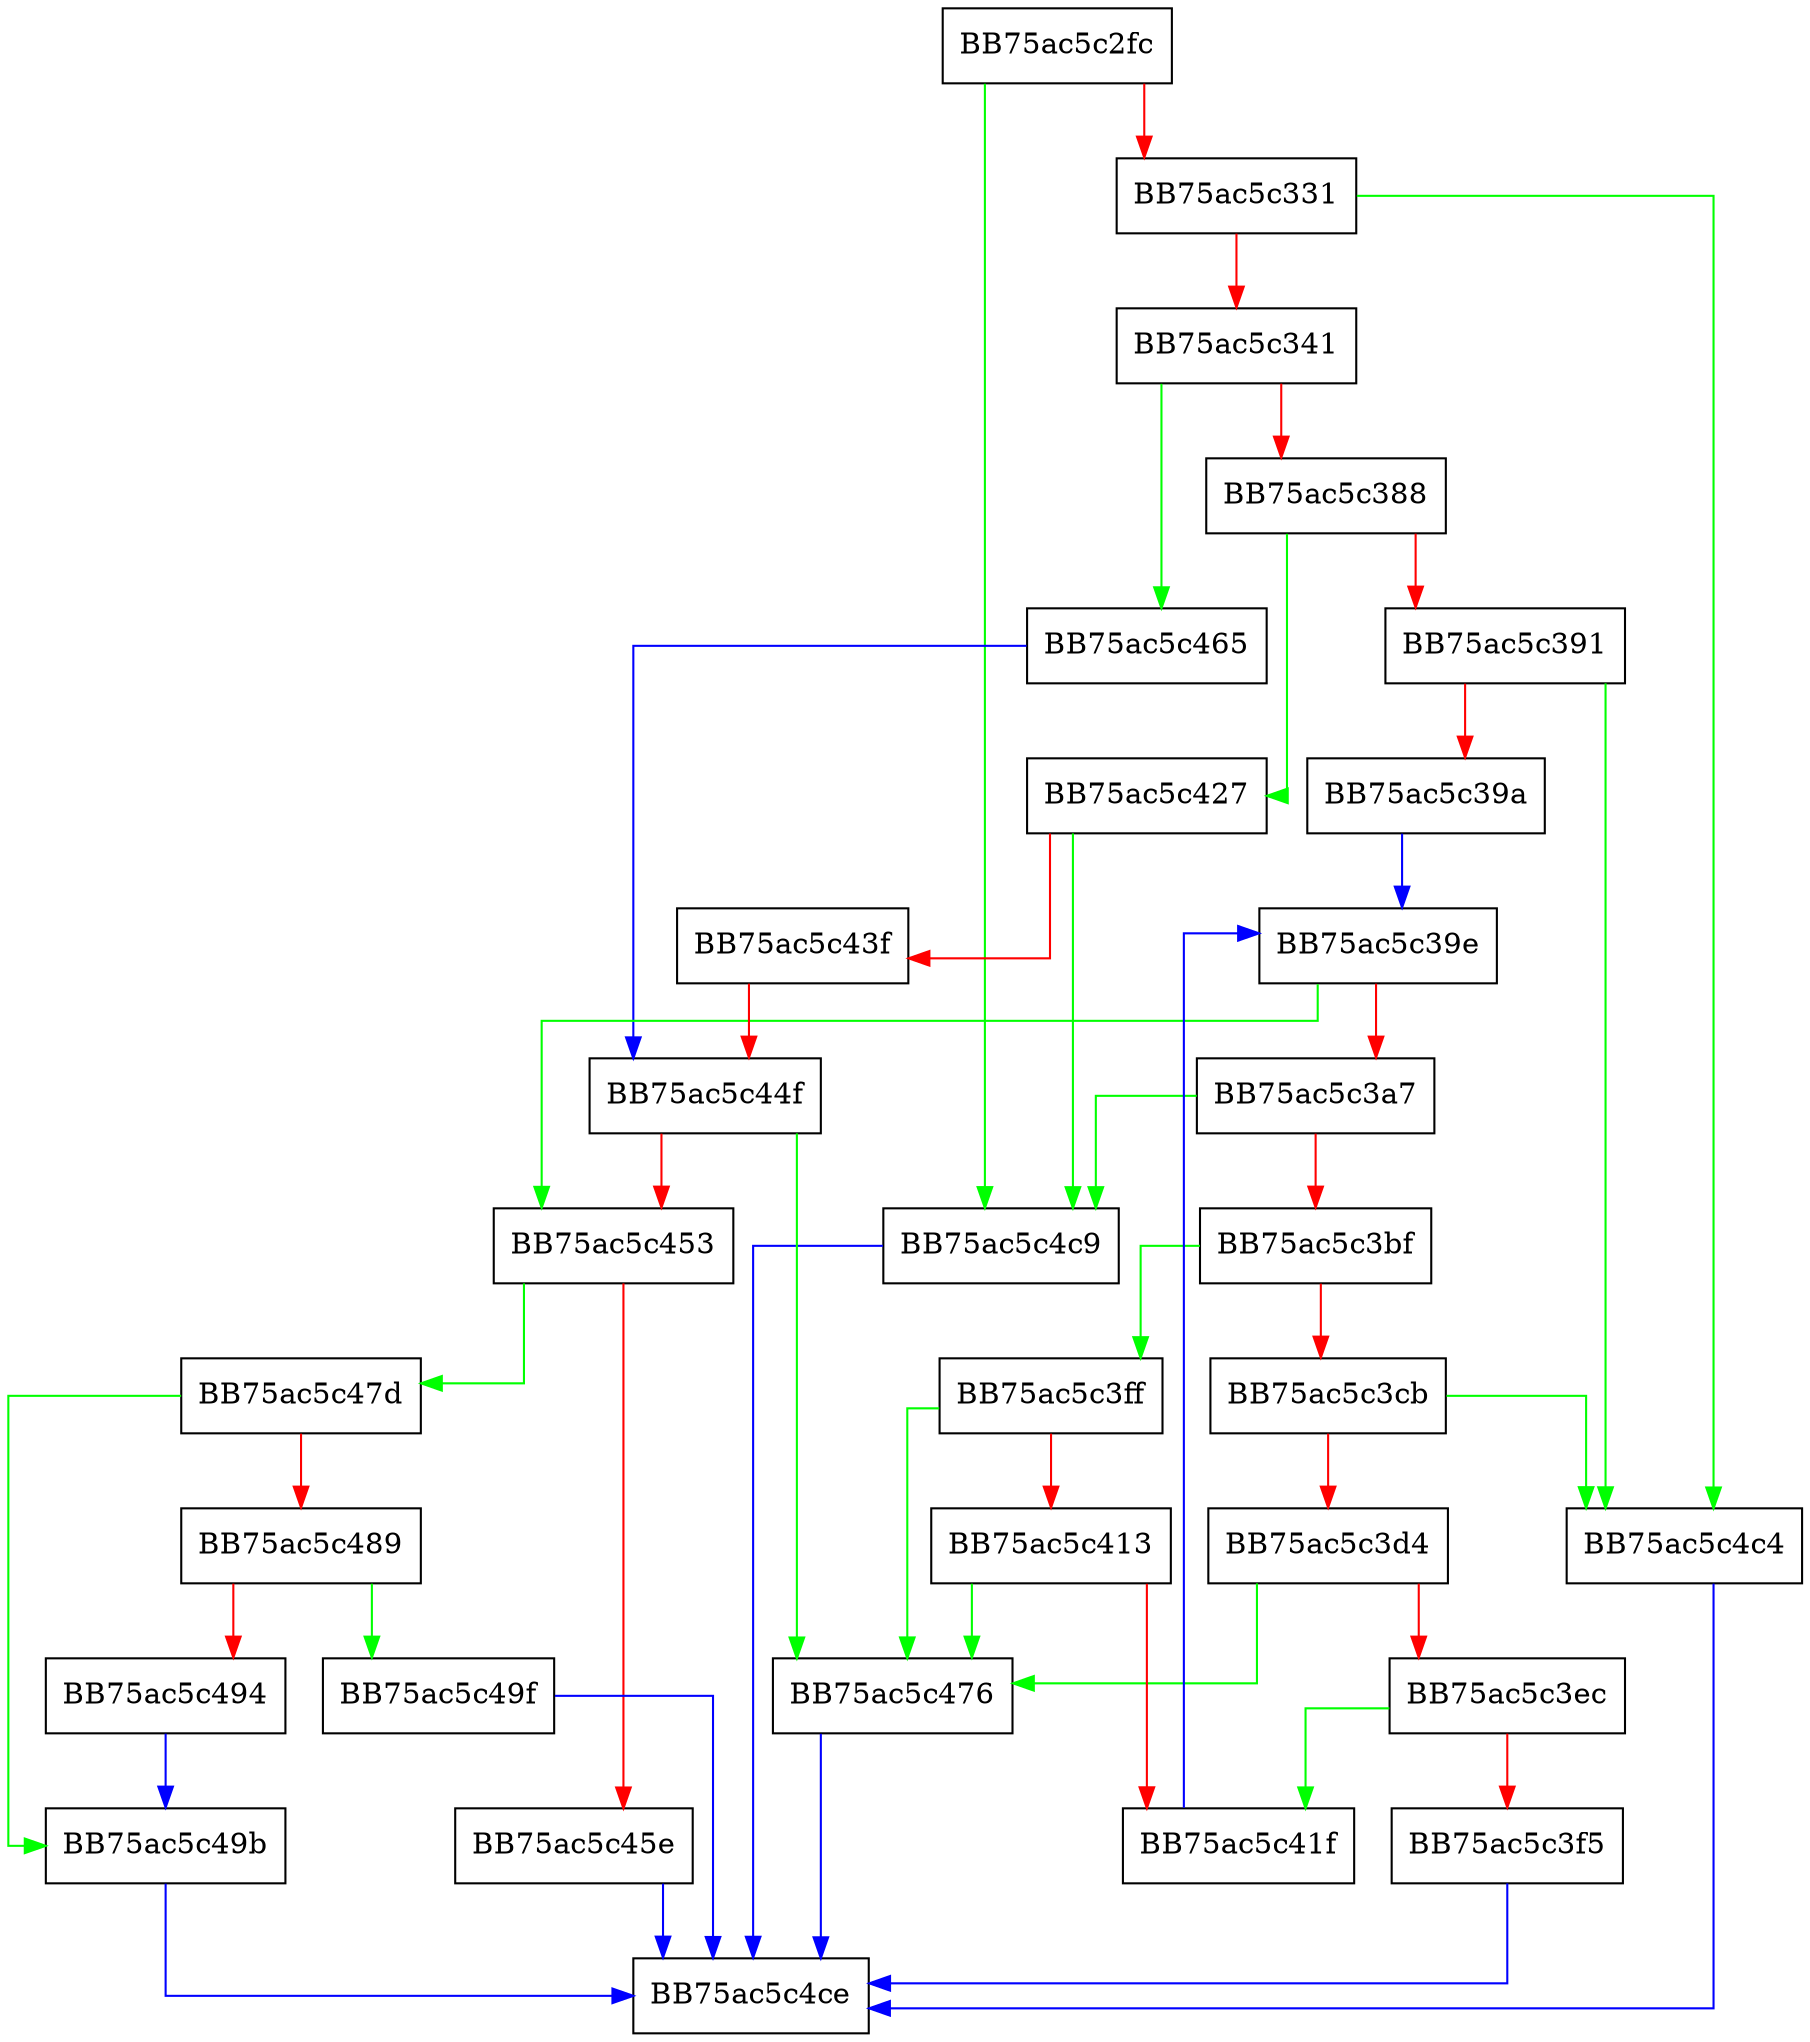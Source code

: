 digraph DecompressSector {
  node [shape="box"];
  graph [splines=ortho];
  BB75ac5c2fc -> BB75ac5c4c9 [color="green"];
  BB75ac5c2fc -> BB75ac5c331 [color="red"];
  BB75ac5c331 -> BB75ac5c4c4 [color="green"];
  BB75ac5c331 -> BB75ac5c341 [color="red"];
  BB75ac5c341 -> BB75ac5c465 [color="green"];
  BB75ac5c341 -> BB75ac5c388 [color="red"];
  BB75ac5c388 -> BB75ac5c427 [color="green"];
  BB75ac5c388 -> BB75ac5c391 [color="red"];
  BB75ac5c391 -> BB75ac5c4c4 [color="green"];
  BB75ac5c391 -> BB75ac5c39a [color="red"];
  BB75ac5c39a -> BB75ac5c39e [color="blue"];
  BB75ac5c39e -> BB75ac5c453 [color="green"];
  BB75ac5c39e -> BB75ac5c3a7 [color="red"];
  BB75ac5c3a7 -> BB75ac5c4c9 [color="green"];
  BB75ac5c3a7 -> BB75ac5c3bf [color="red"];
  BB75ac5c3bf -> BB75ac5c3ff [color="green"];
  BB75ac5c3bf -> BB75ac5c3cb [color="red"];
  BB75ac5c3cb -> BB75ac5c4c4 [color="green"];
  BB75ac5c3cb -> BB75ac5c3d4 [color="red"];
  BB75ac5c3d4 -> BB75ac5c476 [color="green"];
  BB75ac5c3d4 -> BB75ac5c3ec [color="red"];
  BB75ac5c3ec -> BB75ac5c41f [color="green"];
  BB75ac5c3ec -> BB75ac5c3f5 [color="red"];
  BB75ac5c3f5 -> BB75ac5c4ce [color="blue"];
  BB75ac5c3ff -> BB75ac5c476 [color="green"];
  BB75ac5c3ff -> BB75ac5c413 [color="red"];
  BB75ac5c413 -> BB75ac5c476 [color="green"];
  BB75ac5c413 -> BB75ac5c41f [color="red"];
  BB75ac5c41f -> BB75ac5c39e [color="blue"];
  BB75ac5c427 -> BB75ac5c4c9 [color="green"];
  BB75ac5c427 -> BB75ac5c43f [color="red"];
  BB75ac5c43f -> BB75ac5c44f [color="red"];
  BB75ac5c44f -> BB75ac5c476 [color="green"];
  BB75ac5c44f -> BB75ac5c453 [color="red"];
  BB75ac5c453 -> BB75ac5c47d [color="green"];
  BB75ac5c453 -> BB75ac5c45e [color="red"];
  BB75ac5c45e -> BB75ac5c4ce [color="blue"];
  BB75ac5c465 -> BB75ac5c44f [color="blue"];
  BB75ac5c476 -> BB75ac5c4ce [color="blue"];
  BB75ac5c47d -> BB75ac5c49b [color="green"];
  BB75ac5c47d -> BB75ac5c489 [color="red"];
  BB75ac5c489 -> BB75ac5c49f [color="green"];
  BB75ac5c489 -> BB75ac5c494 [color="red"];
  BB75ac5c494 -> BB75ac5c49b [color="blue"];
  BB75ac5c49b -> BB75ac5c4ce [color="blue"];
  BB75ac5c49f -> BB75ac5c4ce [color="blue"];
  BB75ac5c4c4 -> BB75ac5c4ce [color="blue"];
  BB75ac5c4c9 -> BB75ac5c4ce [color="blue"];
}